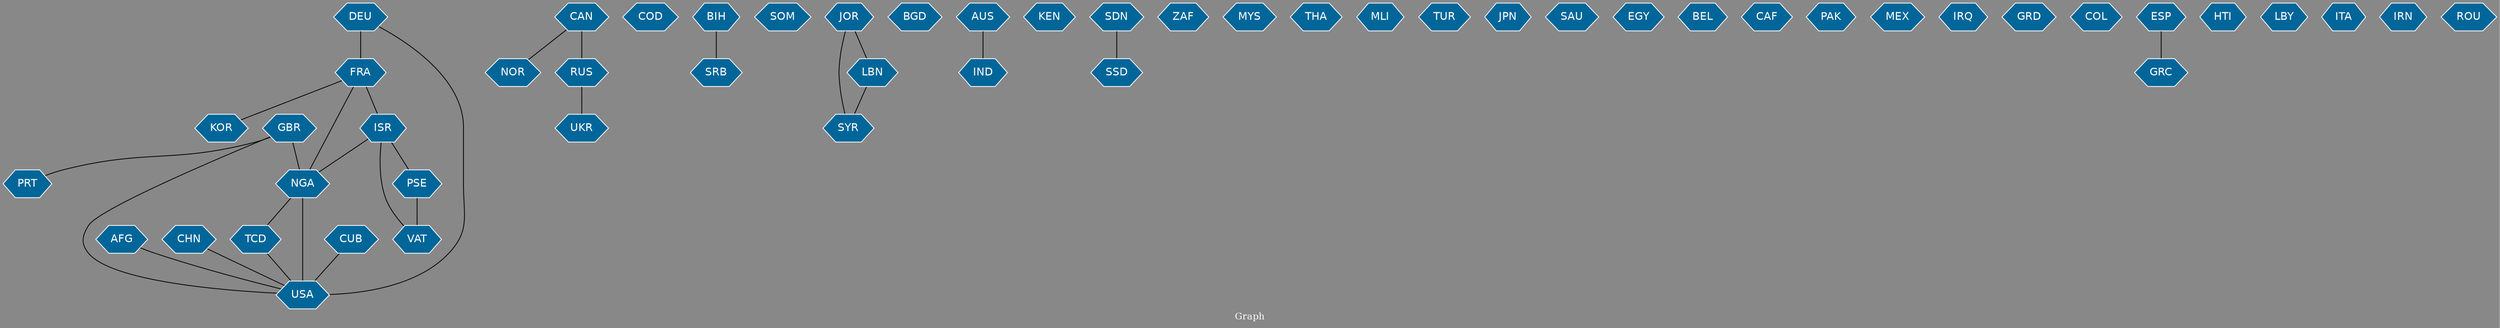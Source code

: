 // Countries together in item graph
graph {
	graph [bgcolor="#888888" fontcolor=white fontsize=12 label="Graph" outputorder=edgesfirst overlap=prism]
	node [color=white fillcolor="#006699" fontcolor=white fontname=Helvetica shape=hexagon style=filled]
	edge [arrowhead=open color=black fontcolor=white fontname=Courier fontsize=12]
		NGA [label=NGA]
		PSE [label=PSE]
		CAN [label=CAN]
		NOR [label=NOR]
		USA [label=USA]
		AFG [label=AFG]
		COD [label=COD]
		CHN [label=CHN]
		RUS [label=RUS]
		UKR [label=UKR]
		SRB [label=SRB]
		SOM [label=SOM]
		JOR [label=JOR]
		SYR [label=SYR]
		BGD [label=BGD]
		IND [label=IND]
		KEN [label=KEN]
		SDN [label=SDN]
		GBR [label=GBR]
		AUS [label=AUS]
		ZAF [label=ZAF]
		MYS [label=MYS]
		FRA [label=FRA]
		DEU [label=DEU]
		THA [label=THA]
		LBN [label=LBN]
		MLI [label=MLI]
		TUR [label=TUR]
		JPN [label=JPN]
		ISR [label=ISR]
		SAU [label=SAU]
		EGY [label=EGY]
		BEL [label=BEL]
		CAF [label=CAF]
		VAT [label=VAT]
		PAK [label=PAK]
		MEX [label=MEX]
		IRQ [label=IRQ]
		PRT [label=PRT]
		GRD [label=GRD]
		CUB [label=CUB]
		KOR [label=KOR]
		COL [label=COL]
		BIH [label=BIH]
		GRC [label=GRC]
		ESP [label=ESP]
		TCD [label=TCD]
		HTI [label=HTI]
		LBY [label=LBY]
		ITA [label=ITA]
		SSD [label=SSD]
		IRN [label=IRN]
		ROU [label=ROU]
			ESP -- GRC [weight=1]
			DEU -- FRA [weight=2]
			ISR -- PSE [weight=2]
			JOR -- LBN [weight=1]
			CHN -- USA [weight=2]
			GBR -- NGA [weight=2]
			AUS -- IND [weight=1]
			BIH -- SRB [weight=1]
			CAN -- NOR [weight=1]
			NGA -- USA [weight=8]
			ISR -- VAT [weight=1]
			JOR -- SYR [weight=1]
			TCD -- USA [weight=1]
			GBR -- PRT [weight=1]
			AFG -- USA [weight=2]
			CAN -- RUS [weight=2]
			PSE -- VAT [weight=1]
			LBN -- SYR [weight=1]
			DEU -- USA [weight=1]
			RUS -- UKR [weight=8]
			CUB -- USA [weight=1]
			FRA -- NGA [weight=1]
			SDN -- SSD [weight=1]
			FRA -- ISR [weight=1]
			NGA -- TCD [weight=1]
			GBR -- USA [weight=1]
			ISR -- NGA [weight=1]
			FRA -- KOR [weight=1]
}